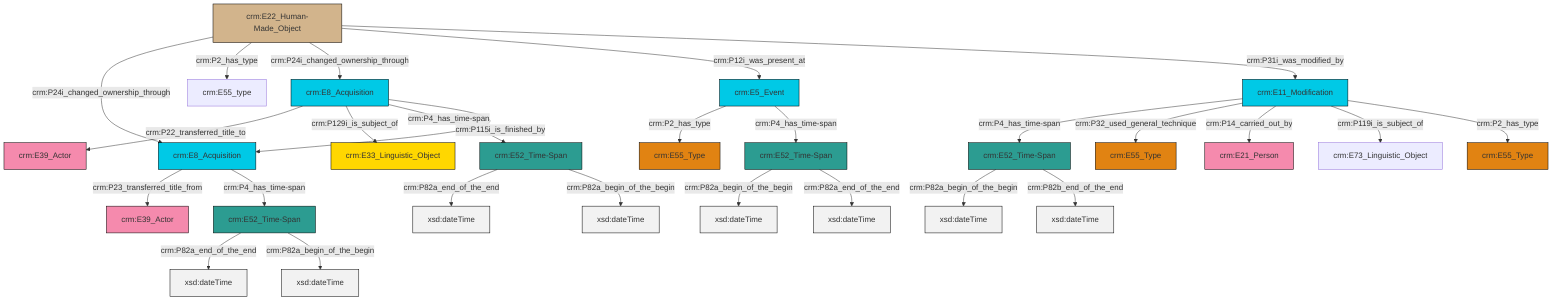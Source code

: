 graph TD
classDef Literal fill:#f2f2f2,stroke:#000000;
classDef CRM_Entity fill:#FFFFFF,stroke:#000000;
classDef Temporal_Entity fill:#00C9E6, stroke:#000000;
classDef Type fill:#E18312, stroke:#000000;
classDef Time-Span fill:#2C9C91, stroke:#000000;
classDef Appellation fill:#FFEB7F, stroke:#000000;
classDef Place fill:#008836, stroke:#000000;
classDef Persistent_Item fill:#B266B2, stroke:#000000;
classDef Conceptual_Object fill:#FFD700, stroke:#000000;
classDef Physical_Thing fill:#D2B48C, stroke:#000000;
classDef Actor fill:#f58aad, stroke:#000000;
classDef PC_Classes fill:#4ce600, stroke:#000000;
classDef Multi fill:#cccccc,stroke:#000000;

0["crm:E8_Acquisition"]:::Temporal_Entity -->|crm:P22_transferred_title_to| 1["crm:E39_Actor"]:::Actor
2["crm:E8_Acquisition"]:::Temporal_Entity -->|crm:P23_transferred_title_from| 3["crm:E39_Actor"]:::Actor
4["crm:E11_Modification"]:::Temporal_Entity -->|crm:P4_has_time-span| 5["crm:E52_Time-Span"]:::Time-Span
6["crm:E5_Event"]:::Temporal_Entity -->|crm:P2_has_type| 7["crm:E55_Type"]:::Type
8["crm:E22_Human-Made_Object"]:::Physical_Thing -->|crm:P24i_changed_ownership_through| 2["crm:E8_Acquisition"]:::Temporal_Entity
9["crm:E52_Time-Span"]:::Time-Span -->|crm:P82a_end_of_the_end| 11[xsd:dateTime]:::Literal
8["crm:E22_Human-Made_Object"]:::Physical_Thing -->|crm:P2_has_type| 13["crm:E55_type"]:::Default
2["crm:E8_Acquisition"]:::Temporal_Entity -->|crm:P4_has_time-span| 9["crm:E52_Time-Span"]:::Time-Span
0["crm:E8_Acquisition"]:::Temporal_Entity -->|crm:P129i_is_subject_of| 14["crm:E33_Linguistic_Object"]:::Conceptual_Object
8["crm:E22_Human-Made_Object"]:::Physical_Thing -->|crm:P24i_changed_ownership_through| 0["crm:E8_Acquisition"]:::Temporal_Entity
8["crm:E22_Human-Made_Object"]:::Physical_Thing -->|crm:P12i_was_present_at| 6["crm:E5_Event"]:::Temporal_Entity
4["crm:E11_Modification"]:::Temporal_Entity -->|crm:P32_used_general_technique| 20["crm:E55_Type"]:::Type
21["crm:E52_Time-Span"]:::Time-Span -->|crm:P82a_end_of_the_end| 23[xsd:dateTime]:::Literal
4["crm:E11_Modification"]:::Temporal_Entity -->|crm:P14_carried_out_by| 26["crm:E21_Person"]:::Actor
5["crm:E52_Time-Span"]:::Time-Span -->|crm:P82a_begin_of_the_begin| 28[xsd:dateTime]:::Literal
4["crm:E11_Modification"]:::Temporal_Entity -->|crm:P119i_is_subject_of| 29["crm:E73_Linguistic_Object"]:::Default
0["crm:E8_Acquisition"]:::Temporal_Entity -->|crm:P4_has_time-span| 21["crm:E52_Time-Span"]:::Time-Span
6["crm:E5_Event"]:::Temporal_Entity -->|crm:P4_has_time-span| 24["crm:E52_Time-Span"]:::Time-Span
0["crm:E8_Acquisition"]:::Temporal_Entity -->|crm:P115i_is_finished_by| 2["crm:E8_Acquisition"]:::Temporal_Entity
9["crm:E52_Time-Span"]:::Time-Span -->|crm:P82a_begin_of_the_begin| 31[xsd:dateTime]:::Literal
24["crm:E52_Time-Span"]:::Time-Span -->|crm:P82a_begin_of_the_begin| 32[xsd:dateTime]:::Literal
24["crm:E52_Time-Span"]:::Time-Span -->|crm:P82a_end_of_the_end| 34[xsd:dateTime]:::Literal
8["crm:E22_Human-Made_Object"]:::Physical_Thing -->|crm:P31i_was_modified_by| 4["crm:E11_Modification"]:::Temporal_Entity
4["crm:E11_Modification"]:::Temporal_Entity -->|crm:P2_has_type| 35["crm:E55_Type"]:::Type
5["crm:E52_Time-Span"]:::Time-Span -->|crm:P82b_end_of_the_end| 39[xsd:dateTime]:::Literal
21["crm:E52_Time-Span"]:::Time-Span -->|crm:P82a_begin_of_the_begin| 41[xsd:dateTime]:::Literal